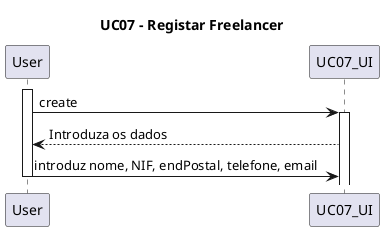 @startuml

title UC07 - Registar Freelancer

activate User
User->UC07_UI:create
activate UC07_UI
UC07_UI-->User:Introduza os dados
User->UC07_UI:introduz nome, NIF, endPostal, telefone, email
deactivate User

@enduml